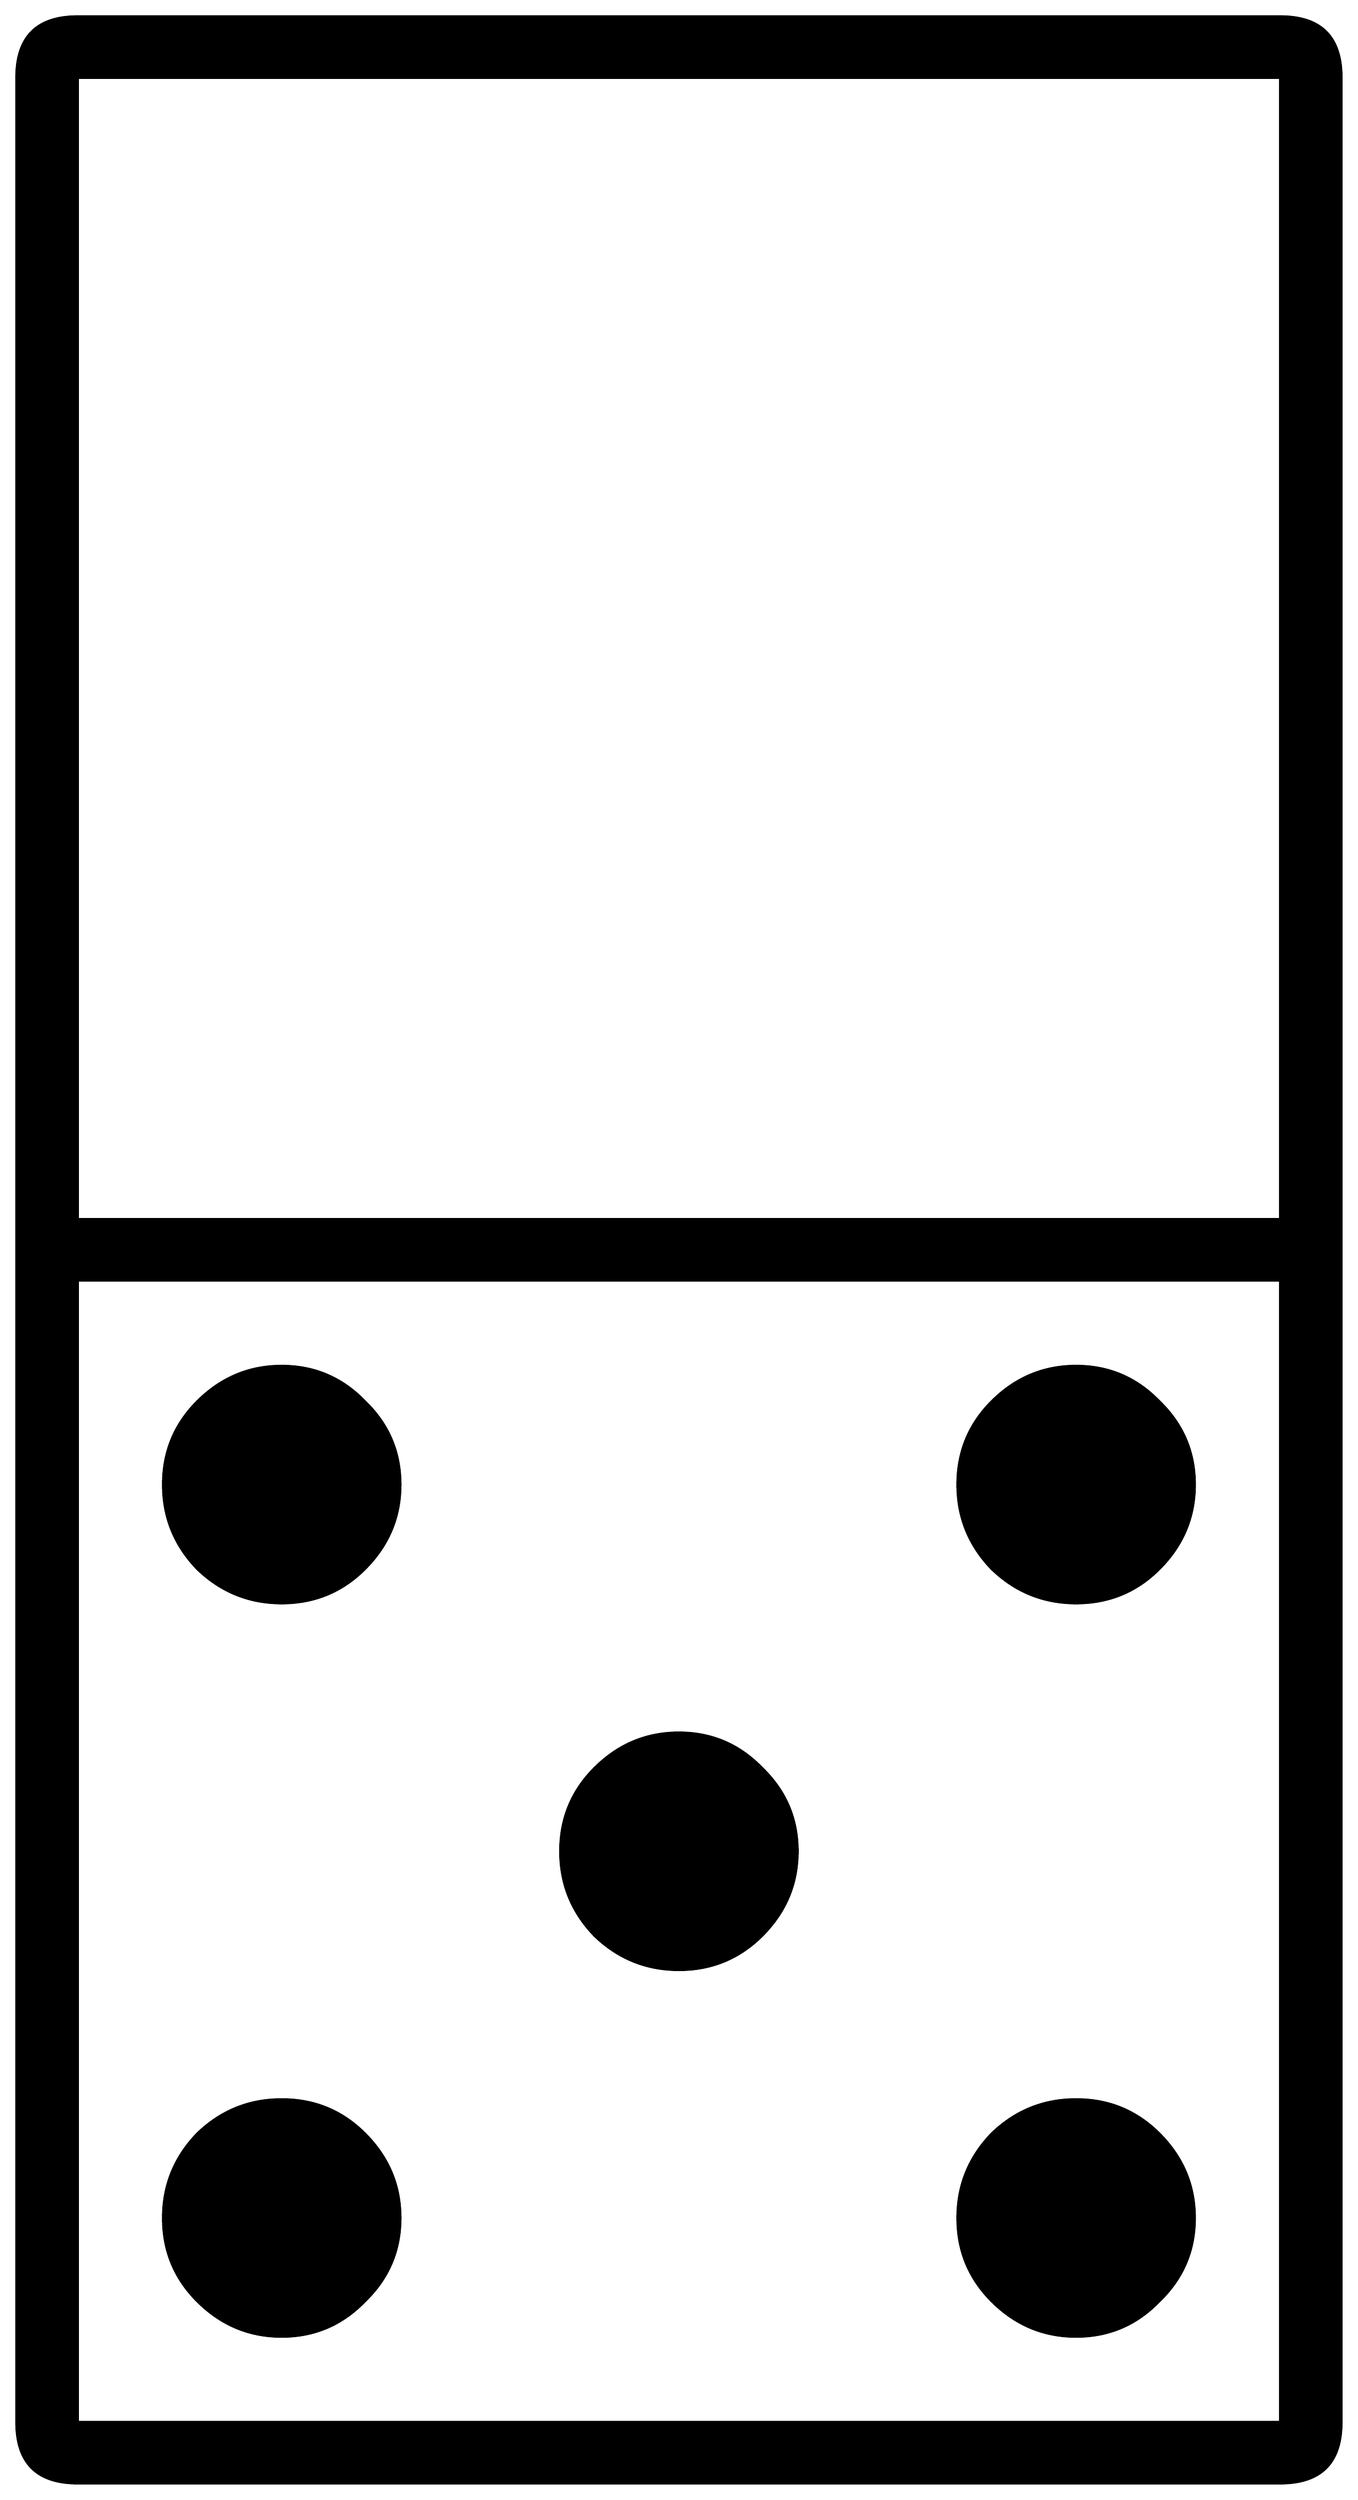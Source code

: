 


\begin{tikzpicture}[y=0.80pt, x=0.80pt, yscale=-1.0, xscale=1.0, inner sep=0pt, outer sep=0pt]
\begin{scope}[shift={(100.0,1706.0)},nonzero rule]
  \path[draw=.,fill=.,line width=1.600pt] (1099.0,377.0) .. controls
    (1099.0,410.333) and (1082.333,427.0) .. (1049.0,427.0) --
    (65.0,427.0) .. controls (31.667,427.0) and (15.0,410.333) ..
    (15.0,377.0) -- (15.0,-1541.0) .. controls (15.0,-1574.333)
    and (31.667,-1591.0) .. (65.0,-1591.0) -- (1049.0,-1591.0) ..
    controls (1082.333,-1591.0) and (1099.0,-1574.333) ..
    (1099.0,-1541.0) -- (1099.0,377.0) -- cycle(1049.0,-607.0)
    -- (1049.0,-1541.0) -- (65.0,-1541.0) -- (65.0,-607.0) --
    (1049.0,-607.0) -- cycle(1049.0,377.0) -- (1049.0,-557.0) --
    (65.0,-557.0) -- (65.0,377.0) -- (1049.0,377.0) --
    cycle(979.0,-390.0) .. controls (979.0,-363.333) and
    (969.333,-340.333) .. (950.0,-321.0) .. controls (931.333,-302.333)
    and (908.667,-293.0) .. (882.0,-293.0) .. controls
    (855.333,-293.0) and (832.333,-302.333) .. (813.0,-321.0) ..
    controls (794.333,-340.333) and (785.0,-363.333) .. (785.0,-390.0)
    .. controls (785.0,-416.667) and (794.333,-439.333) ..
    (813.0,-458.0) .. controls (832.333,-477.333) and (855.333,-487.0)
    .. (882.0,-487.0) .. controls (908.667,-487.0) and
    (931.333,-477.333) .. (950.0,-458.0) .. controls (969.333,-439.333)
    and (979.0,-416.667) .. (979.0,-390.0) -- cycle(979.0,210.0)
    .. controls (979.0,236.667) and (969.333,259.333) .. (950.0,278.0)
    .. controls (931.333,297.333) and (908.667,307.0) .. (882.0,307.0)
    .. controls (855.333,307.0) and (832.333,297.333) .. (813.0,278.0)
    .. controls (794.333,259.333) and (785.0,236.667) .. (785.0,210.0)
    .. controls (785.0,183.333) and (794.333,160.333) .. (813.0,141.0)
    .. controls (832.333,122.333) and (855.333,113.0) .. (882.0,113.0)
    .. controls (908.667,113.0) and (931.333,122.333) .. (950.0,141.0)
    .. controls (969.333,160.333) and (979.0,183.333) .. (979.0,210.0)
    -- cycle(654.0,-90.0) .. controls (654.0,-63.333) and
    (644.333,-40.333) .. (625.0,-21.0) .. controls (606.333,-2.333) and
    (583.667,7.0) .. (557.0,7.0) .. controls (530.333,7.0) and
    (507.333,-2.333) .. (488.0,-21.0) .. controls (469.333,-40.333) and
    (460.0,-63.333) .. (460.0,-90.0) .. controls (460.0,-116.667)
    and (469.333,-139.333) .. (488.0,-158.0) .. controls
    (507.333,-177.333) and (530.333,-187.0) .. (557.0,-187.0) ..
    controls (583.667,-187.0) and (606.333,-177.333) .. (625.0,-158.0)
    .. controls (644.333,-139.333) and (654.0,-116.667) ..
    (654.0,-90.0) -- cycle(329.0,-390.0) .. controls
    (329.0,-363.333) and (319.333,-340.333) .. (300.0,-321.0) ..
    controls (281.333,-302.333) and (258.667,-293.0) .. (232.0,-293.0)
    .. controls (205.333,-293.0) and (182.333,-302.333) ..
    (163.0,-321.0) .. controls (144.333,-340.333) and (135.0,-363.333)
    .. (135.0,-390.0) .. controls (135.0,-416.667) and
    (144.333,-439.333) .. (163.0,-458.0) .. controls (182.333,-477.333)
    and (205.333,-487.0) .. (232.0,-487.0) .. controls
    (258.667,-487.0) and (281.333,-477.333) .. (300.0,-458.0) ..
    controls (319.333,-439.333) and (329.0,-416.667) .. (329.0,-390.0)
    -- cycle(329.0,210.0) .. controls (329.0,236.667) and
    (319.333,259.333) .. (300.0,278.0) .. controls (281.333,297.333) and
    (258.667,307.0) .. (232.0,307.0) .. controls (205.333,307.0) and
    (182.333,297.333) .. (163.0,278.0) .. controls (144.333,259.333) and
    (135.0,236.667) .. (135.0,210.0) .. controls (135.0,183.333) and
    (144.333,160.333) .. (163.0,141.0) .. controls (182.333,122.333) and
    (205.333,113.0) .. (232.0,113.0) .. controls (258.667,113.0) and
    (281.333,122.333) .. (300.0,141.0) .. controls (319.333,160.333) and
    (329.0,183.333) .. (329.0,210.0) -- cycle;
\end{scope}

\end{tikzpicture}

